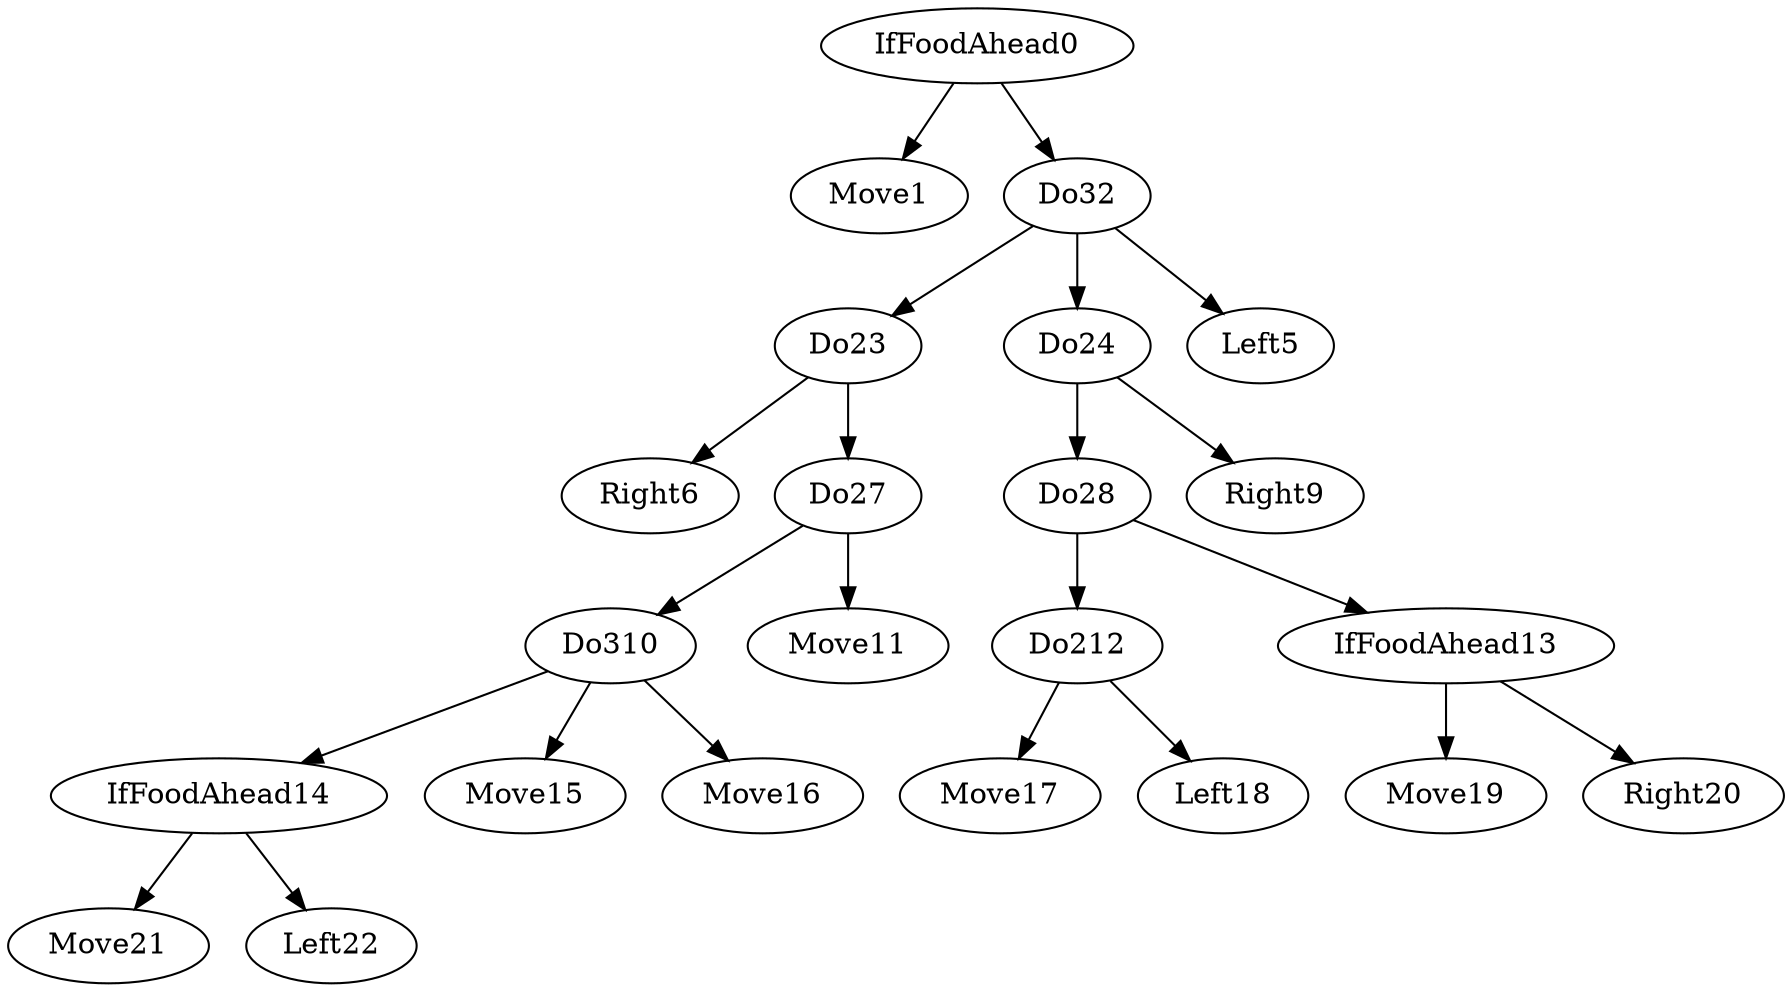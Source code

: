 digraph T {
	IfFoodAhead0 -> Move1;
	IfFoodAhead0 -> Do32;
	Do32 -> Do23;
	Do32 -> Do24;
	Do32 -> Left5;
	Do23 -> Right6;
	Do23 -> Do27;
	Do24 -> Do28;
	Do24 -> Right9;
	Do27 -> Do310;
	Do27 -> Move11;
	Do28 -> Do212;
	Do28 -> IfFoodAhead13;
	Do310 -> IfFoodAhead14;
	Do310 -> Move15;
	Do310 -> Move16;
	Do212 -> Move17;
	Do212 -> Left18;
	IfFoodAhead13 -> Move19;
	IfFoodAhead13 -> Right20;
	IfFoodAhead14 -> Move21;
	IfFoodAhead14 -> Left22;
}

